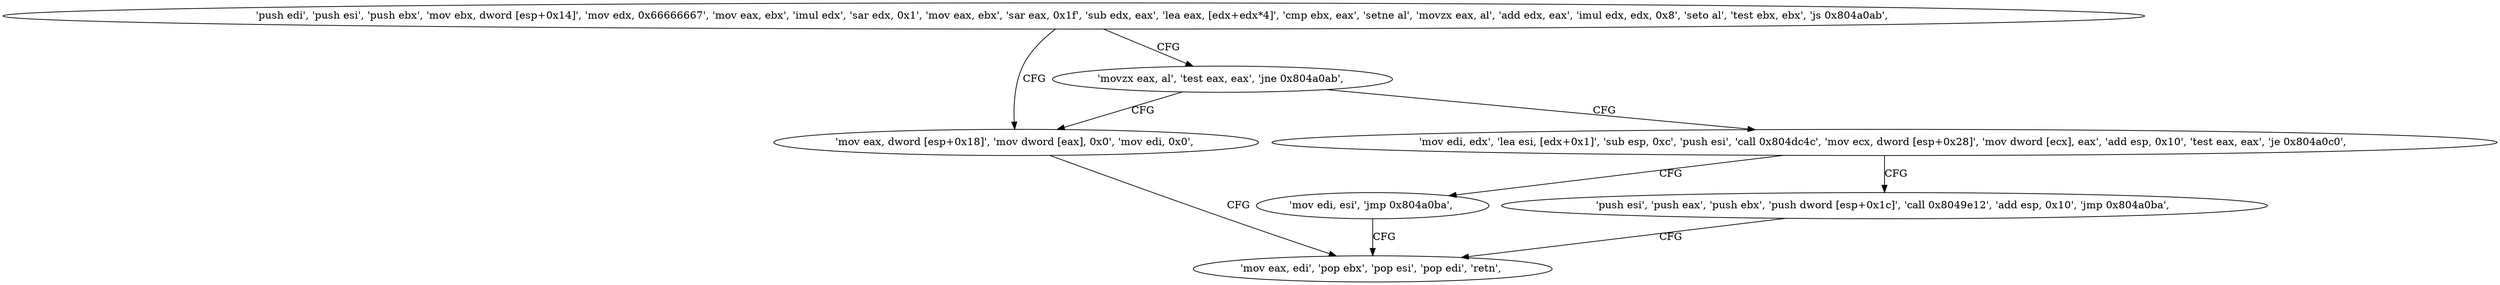 digraph "func" {
"134520904" [label = "'push edi', 'push esi', 'push ebx', 'mov ebx, dword [esp+0x14]', 'mov edx, 0x66666667', 'mov eax, ebx', 'imul edx', 'sar edx, 0x1', 'mov eax, ebx', 'sar eax, 0x1f', 'sub edx, eax', 'lea eax, [edx+edx*4]', 'cmp ebx, eax', 'setne al', 'movzx eax, al', 'add edx, eax', 'imul edx, edx, 0x8', 'seto al', 'test ebx, ebx', 'js 0x804a0ab', " ]
"134521003" [label = "'mov eax, dword [esp+0x18]', 'mov dword [eax], 0x0', 'mov edi, 0x0', " ]
"134520952" [label = "'movzx eax, al', 'test eax, eax', 'jne 0x804a0ab', " ]
"134521018" [label = "'mov eax, edi', 'pop ebx', 'pop esi', 'pop edi', 'retn', " ]
"134520959" [label = "'mov edi, edx', 'lea esi, [edx+0x1]', 'sub esp, 0xc', 'push esi', 'call 0x804dc4c', 'mov ecx, dword [esp+0x28]', 'mov dword [ecx], eax', 'add esp, 0x10', 'test eax, eax', 'je 0x804a0c0', " ]
"134521024" [label = "'mov edi, esi', 'jmp 0x804a0ba', " ]
"134520986" [label = "'push esi', 'push eax', 'push ebx', 'push dword [esp+0x1c]', 'call 0x8049e12', 'add esp, 0x10', 'jmp 0x804a0ba', " ]
"134520904" -> "134521003" [ label = "CFG" ]
"134520904" -> "134520952" [ label = "CFG" ]
"134521003" -> "134521018" [ label = "CFG" ]
"134520952" -> "134521003" [ label = "CFG" ]
"134520952" -> "134520959" [ label = "CFG" ]
"134520959" -> "134521024" [ label = "CFG" ]
"134520959" -> "134520986" [ label = "CFG" ]
"134521024" -> "134521018" [ label = "CFG" ]
"134520986" -> "134521018" [ label = "CFG" ]
}
